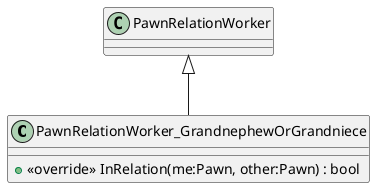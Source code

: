 @startuml
class PawnRelationWorker_GrandnephewOrGrandniece {
    + <<override>> InRelation(me:Pawn, other:Pawn) : bool
}
PawnRelationWorker <|-- PawnRelationWorker_GrandnephewOrGrandniece
@enduml
